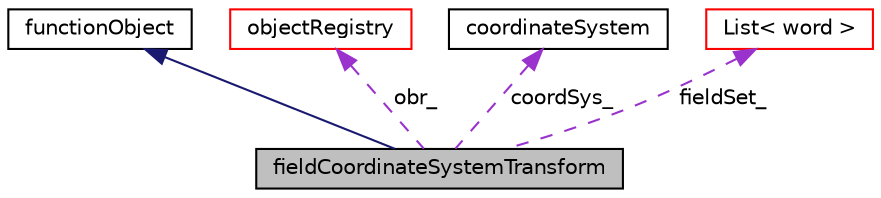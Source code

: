 digraph "fieldCoordinateSystemTransform"
{
  bgcolor="transparent";
  edge [fontname="Helvetica",fontsize="10",labelfontname="Helvetica",labelfontsize="10"];
  node [fontname="Helvetica",fontsize="10",shape=record];
  Node1 [label="fieldCoordinateSystemTransform",height=0.2,width=0.4,color="black", fillcolor="grey75", style="filled", fontcolor="black"];
  Node2 -> Node1 [dir="back",color="midnightblue",fontsize="10",style="solid",fontname="Helvetica"];
  Node2 [label="functionObject",height=0.2,width=0.4,color="black",URL="$a00884.html",tooltip="Abstract base-class for Time/database function objects. "];
  Node3 -> Node1 [dir="back",color="darkorchid3",fontsize="10",style="dashed",label=" obr_" ,fontname="Helvetica"];
  Node3 [label="objectRegistry",height=0.2,width=0.4,color="red",URL="$a01735.html",tooltip="Registry of regIOobjects. "];
  Node4 -> Node1 [dir="back",color="darkorchid3",fontsize="10",style="dashed",label=" coordSys_" ,fontname="Helvetica"];
  Node4 [label="coordinateSystem",height=0.2,width=0.4,color="black",URL="$a00409.html",tooltip="Base class for other coordinate system specifications. "];
  Node5 -> Node1 [dir="back",color="darkorchid3",fontsize="10",style="dashed",label=" fieldSet_" ,fontname="Helvetica"];
  Node5 [label="List\< word \>",height=0.2,width=0.4,color="red",URL="$a01397.html"];
}
